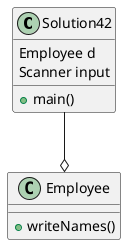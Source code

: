@startuml
'https://plantuml.com/class-diagram

class Solution42 {
    Employee d
    Scanner input
    +main()
}

class Employee{
    +writeNames()
}

Solution42 --o Employee

@enduml